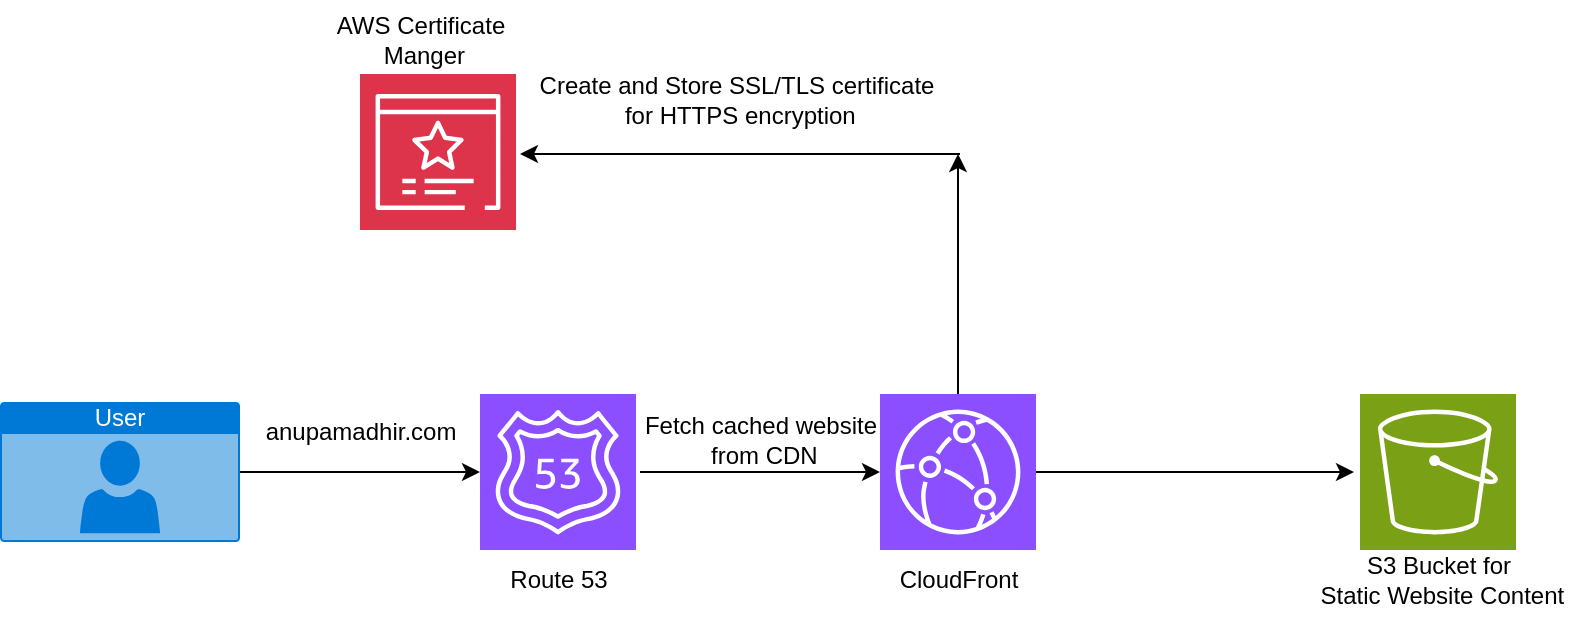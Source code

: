 <mxfile version="26.1.1">
  <diagram name="Page-1" id="CcgPZMJHXUs5u7BQ9XZV">
    <mxGraphModel dx="1018" dy="535" grid="1" gridSize="10" guides="1" tooltips="1" connect="1" arrows="1" fold="1" page="1" pageScale="1" pageWidth="827" pageHeight="1169" math="0" shadow="0">
      <root>
        <mxCell id="0" />
        <mxCell id="1" parent="0" />
        <mxCell id="2fuDExuZBcJRPKIRyoxM-1" value="" style="sketch=0;points=[[0,0,0],[0.25,0,0],[0.5,0,0],[0.75,0,0],[1,0,0],[0,1,0],[0.25,1,0],[0.5,1,0],[0.75,1,0],[1,1,0],[0,0.25,0],[0,0.5,0],[0,0.75,0],[1,0.25,0],[1,0.5,0],[1,0.75,0]];outlineConnect=0;fontColor=#232F3E;fillColor=#7AA116;strokeColor=#ffffff;dashed=0;verticalLabelPosition=bottom;verticalAlign=top;align=center;html=1;fontSize=12;fontStyle=0;aspect=fixed;shape=mxgraph.aws4.resourceIcon;resIcon=mxgraph.aws4.s3;" vertex="1" parent="1">
          <mxGeometry x="680" y="240" width="78" height="78" as="geometry" />
        </mxCell>
        <mxCell id="2fuDExuZBcJRPKIRyoxM-11" value="" style="edgeStyle=orthogonalEdgeStyle;rounded=0;orthogonalLoop=1;jettySize=auto;html=1;" edge="1" parent="1" source="2fuDExuZBcJRPKIRyoxM-2">
          <mxGeometry relative="1" as="geometry">
            <mxPoint x="677" y="279" as="targetPoint" />
          </mxGeometry>
        </mxCell>
        <mxCell id="2fuDExuZBcJRPKIRyoxM-13" value="" style="edgeStyle=orthogonalEdgeStyle;rounded=0;orthogonalLoop=1;jettySize=auto;html=1;" edge="1" parent="1" source="2fuDExuZBcJRPKIRyoxM-2">
          <mxGeometry relative="1" as="geometry">
            <mxPoint x="479" y="120" as="targetPoint" />
          </mxGeometry>
        </mxCell>
        <mxCell id="2fuDExuZBcJRPKIRyoxM-2" value="" style="sketch=0;points=[[0,0,0],[0.25,0,0],[0.5,0,0],[0.75,0,0],[1,0,0],[0,1,0],[0.25,1,0],[0.5,1,0],[0.75,1,0],[1,1,0],[0,0.25,0],[0,0.5,0],[0,0.75,0],[1,0.25,0],[1,0.5,0],[1,0.75,0]];outlineConnect=0;fontColor=#232F3E;fillColor=#8C4FFF;strokeColor=#ffffff;dashed=0;verticalLabelPosition=bottom;verticalAlign=top;align=center;html=1;fontSize=12;fontStyle=0;aspect=fixed;shape=mxgraph.aws4.resourceIcon;resIcon=mxgraph.aws4.cloudfront;" vertex="1" parent="1">
          <mxGeometry x="440" y="240" width="78" height="78" as="geometry" />
        </mxCell>
        <mxCell id="2fuDExuZBcJRPKIRyoxM-3" value="" style="sketch=0;points=[[0,0,0],[0.25,0,0],[0.5,0,0],[0.75,0,0],[1,0,0],[0,1,0],[0.25,1,0],[0.5,1,0],[0.75,1,0],[1,1,0],[0,0.25,0],[0,0.5,0],[0,0.75,0],[1,0.25,0],[1,0.5,0],[1,0.75,0]];outlineConnect=0;fontColor=#232F3E;fillColor=#8C4FFF;strokeColor=#ffffff;dashed=0;verticalLabelPosition=bottom;verticalAlign=top;align=center;html=1;fontSize=12;fontStyle=0;aspect=fixed;shape=mxgraph.aws4.resourceIcon;resIcon=mxgraph.aws4.route_53;" vertex="1" parent="1">
          <mxGeometry x="240" y="240" width="78" height="78" as="geometry" />
        </mxCell>
        <mxCell id="2fuDExuZBcJRPKIRyoxM-4" value="" style="sketch=0;points=[[0,0,0],[0.25,0,0],[0.5,0,0],[0.75,0,0],[1,0,0],[0,1,0],[0.25,1,0],[0.5,1,0],[0.75,1,0],[1,1,0],[0,0.25,0],[0,0.5,0],[0,0.75,0],[1,0.25,0],[1,0.5,0],[1,0.75,0]];outlineConnect=0;fontColor=#232F3E;fillColor=#DD344C;strokeColor=#ffffff;dashed=0;verticalLabelPosition=bottom;verticalAlign=top;align=center;html=1;fontSize=12;fontStyle=0;aspect=fixed;shape=mxgraph.aws4.resourceIcon;resIcon=mxgraph.aws4.certificate_manager_3;" vertex="1" parent="1">
          <mxGeometry x="180" y="80" width="78" height="78" as="geometry" />
        </mxCell>
        <mxCell id="2fuDExuZBcJRPKIRyoxM-6" value="" style="edgeStyle=orthogonalEdgeStyle;rounded=0;orthogonalLoop=1;jettySize=auto;html=1;" edge="1" parent="1" source="2fuDExuZBcJRPKIRyoxM-5" target="2fuDExuZBcJRPKIRyoxM-3">
          <mxGeometry relative="1" as="geometry" />
        </mxCell>
        <mxCell id="2fuDExuZBcJRPKIRyoxM-5" value="User" style="html=1;whiteSpace=wrap;strokeColor=none;fillColor=#0079D6;labelPosition=center;verticalLabelPosition=middle;verticalAlign=top;align=center;fontSize=12;outlineConnect=0;spacingTop=-6;fontColor=#FFFFFF;sketch=0;shape=mxgraph.sitemap.user;" vertex="1" parent="1">
          <mxGeometry y="244" width="120" height="70" as="geometry" />
        </mxCell>
        <mxCell id="2fuDExuZBcJRPKIRyoxM-9" value="" style="edgeStyle=none;orthogonalLoop=1;jettySize=auto;html=1;rounded=0;entryX=0;entryY=0.5;entryDx=0;entryDy=0;entryPerimeter=0;" edge="1" parent="1" target="2fuDExuZBcJRPKIRyoxM-2">
          <mxGeometry width="100" relative="1" as="geometry">
            <mxPoint x="320" y="279" as="sourcePoint" />
            <mxPoint x="320" y="280" as="targetPoint" />
            <Array as="points" />
          </mxGeometry>
        </mxCell>
        <mxCell id="2fuDExuZBcJRPKIRyoxM-14" style="edgeStyle=orthogonalEdgeStyle;rounded=0;orthogonalLoop=1;jettySize=auto;html=1;" edge="1" parent="1">
          <mxGeometry relative="1" as="geometry">
            <mxPoint x="260" y="120" as="targetPoint" />
            <mxPoint x="480" y="120" as="sourcePoint" />
          </mxGeometry>
        </mxCell>
        <mxCell id="2fuDExuZBcJRPKIRyoxM-16" value="anupamadhir.com" style="text;html=1;align=center;verticalAlign=middle;resizable=0;points=[];autosize=1;strokeColor=none;fillColor=none;" vertex="1" parent="1">
          <mxGeometry x="120" y="244" width="120" height="30" as="geometry" />
        </mxCell>
        <mxCell id="2fuDExuZBcJRPKIRyoxM-17" value="Fetch cached website&lt;br&gt;&amp;nbsp;from CDN" style="text;html=1;align=center;verticalAlign=middle;resizable=0;points=[];autosize=1;strokeColor=none;fillColor=none;" vertex="1" parent="1">
          <mxGeometry x="310" y="243" width="140" height="40" as="geometry" />
        </mxCell>
        <mxCell id="2fuDExuZBcJRPKIRyoxM-18" value="Route 53" style="text;html=1;align=center;verticalAlign=middle;resizable=0;points=[];autosize=1;strokeColor=none;fillColor=none;" vertex="1" parent="1">
          <mxGeometry x="244" y="318" width="70" height="30" as="geometry" />
        </mxCell>
        <mxCell id="2fuDExuZBcJRPKIRyoxM-19" value="CloudFront" style="text;html=1;align=center;verticalAlign=middle;resizable=0;points=[];autosize=1;strokeColor=none;fillColor=none;" vertex="1" parent="1">
          <mxGeometry x="439" y="318" width="80" height="30" as="geometry" />
        </mxCell>
        <mxCell id="2fuDExuZBcJRPKIRyoxM-20" value="S3 Bucket for&lt;br&gt;&amp;nbsp;Static Website Content" style="text;html=1;align=center;verticalAlign=middle;resizable=0;points=[];autosize=1;strokeColor=none;fillColor=none;" vertex="1" parent="1">
          <mxGeometry x="644" y="313" width="150" height="40" as="geometry" />
        </mxCell>
        <mxCell id="2fuDExuZBcJRPKIRyoxM-21" value="AWS Certificate&lt;br&gt;&amp;nbsp;Manger" style="text;html=1;align=center;verticalAlign=middle;resizable=0;points=[];autosize=1;strokeColor=none;fillColor=none;" vertex="1" parent="1">
          <mxGeometry x="155" y="43" width="110" height="40" as="geometry" />
        </mxCell>
        <mxCell id="2fuDExuZBcJRPKIRyoxM-23" value="Create and Store SSL/TLS certificate&lt;br&gt;&amp;nbsp;for HTTPS encryption" style="text;html=1;align=center;verticalAlign=middle;resizable=0;points=[];autosize=1;strokeColor=none;fillColor=none;" vertex="1" parent="1">
          <mxGeometry x="258" y="73" width="220" height="40" as="geometry" />
        </mxCell>
      </root>
    </mxGraphModel>
  </diagram>
</mxfile>
